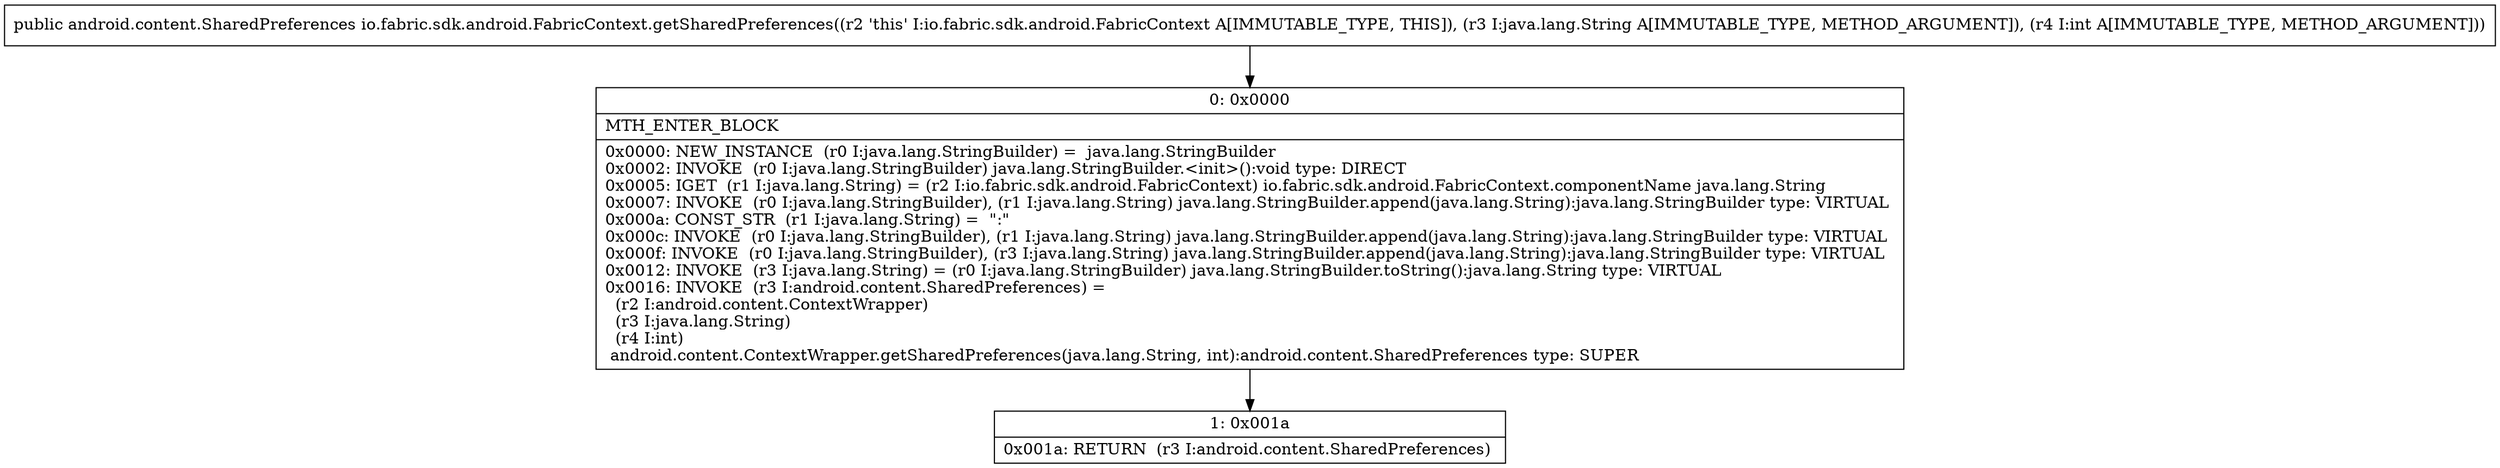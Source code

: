 digraph "CFG forio.fabric.sdk.android.FabricContext.getSharedPreferences(Ljava\/lang\/String;I)Landroid\/content\/SharedPreferences;" {
Node_0 [shape=record,label="{0\:\ 0x0000|MTH_ENTER_BLOCK\l|0x0000: NEW_INSTANCE  (r0 I:java.lang.StringBuilder) =  java.lang.StringBuilder \l0x0002: INVOKE  (r0 I:java.lang.StringBuilder) java.lang.StringBuilder.\<init\>():void type: DIRECT \l0x0005: IGET  (r1 I:java.lang.String) = (r2 I:io.fabric.sdk.android.FabricContext) io.fabric.sdk.android.FabricContext.componentName java.lang.String \l0x0007: INVOKE  (r0 I:java.lang.StringBuilder), (r1 I:java.lang.String) java.lang.StringBuilder.append(java.lang.String):java.lang.StringBuilder type: VIRTUAL \l0x000a: CONST_STR  (r1 I:java.lang.String) =  \":\" \l0x000c: INVOKE  (r0 I:java.lang.StringBuilder), (r1 I:java.lang.String) java.lang.StringBuilder.append(java.lang.String):java.lang.StringBuilder type: VIRTUAL \l0x000f: INVOKE  (r0 I:java.lang.StringBuilder), (r3 I:java.lang.String) java.lang.StringBuilder.append(java.lang.String):java.lang.StringBuilder type: VIRTUAL \l0x0012: INVOKE  (r3 I:java.lang.String) = (r0 I:java.lang.StringBuilder) java.lang.StringBuilder.toString():java.lang.String type: VIRTUAL \l0x0016: INVOKE  (r3 I:android.content.SharedPreferences) = \l  (r2 I:android.content.ContextWrapper)\l  (r3 I:java.lang.String)\l  (r4 I:int)\l android.content.ContextWrapper.getSharedPreferences(java.lang.String, int):android.content.SharedPreferences type: SUPER \l}"];
Node_1 [shape=record,label="{1\:\ 0x001a|0x001a: RETURN  (r3 I:android.content.SharedPreferences) \l}"];
MethodNode[shape=record,label="{public android.content.SharedPreferences io.fabric.sdk.android.FabricContext.getSharedPreferences((r2 'this' I:io.fabric.sdk.android.FabricContext A[IMMUTABLE_TYPE, THIS]), (r3 I:java.lang.String A[IMMUTABLE_TYPE, METHOD_ARGUMENT]), (r4 I:int A[IMMUTABLE_TYPE, METHOD_ARGUMENT])) }"];
MethodNode -> Node_0;
Node_0 -> Node_1;
}

